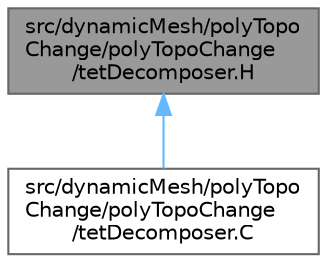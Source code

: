 digraph "src/dynamicMesh/polyTopoChange/polyTopoChange/tetDecomposer.H"
{
 // LATEX_PDF_SIZE
  bgcolor="transparent";
  edge [fontname=Helvetica,fontsize=10,labelfontname=Helvetica,labelfontsize=10];
  node [fontname=Helvetica,fontsize=10,shape=box,height=0.2,width=0.4];
  Node1 [id="Node000001",label="src/dynamicMesh/polyTopo\lChange/polyTopoChange\l/tetDecomposer.H",height=0.2,width=0.4,color="gray40", fillcolor="grey60", style="filled", fontcolor="black",tooltip=" "];
  Node1 -> Node2 [id="edge1_Node000001_Node000002",dir="back",color="steelblue1",style="solid",tooltip=" "];
  Node2 [id="Node000002",label="src/dynamicMesh/polyTopo\lChange/polyTopoChange\l/tetDecomposer.C",height=0.2,width=0.4,color="grey40", fillcolor="white", style="filled",URL="$tetDecomposer_8C.html",tooltip=" "];
}
